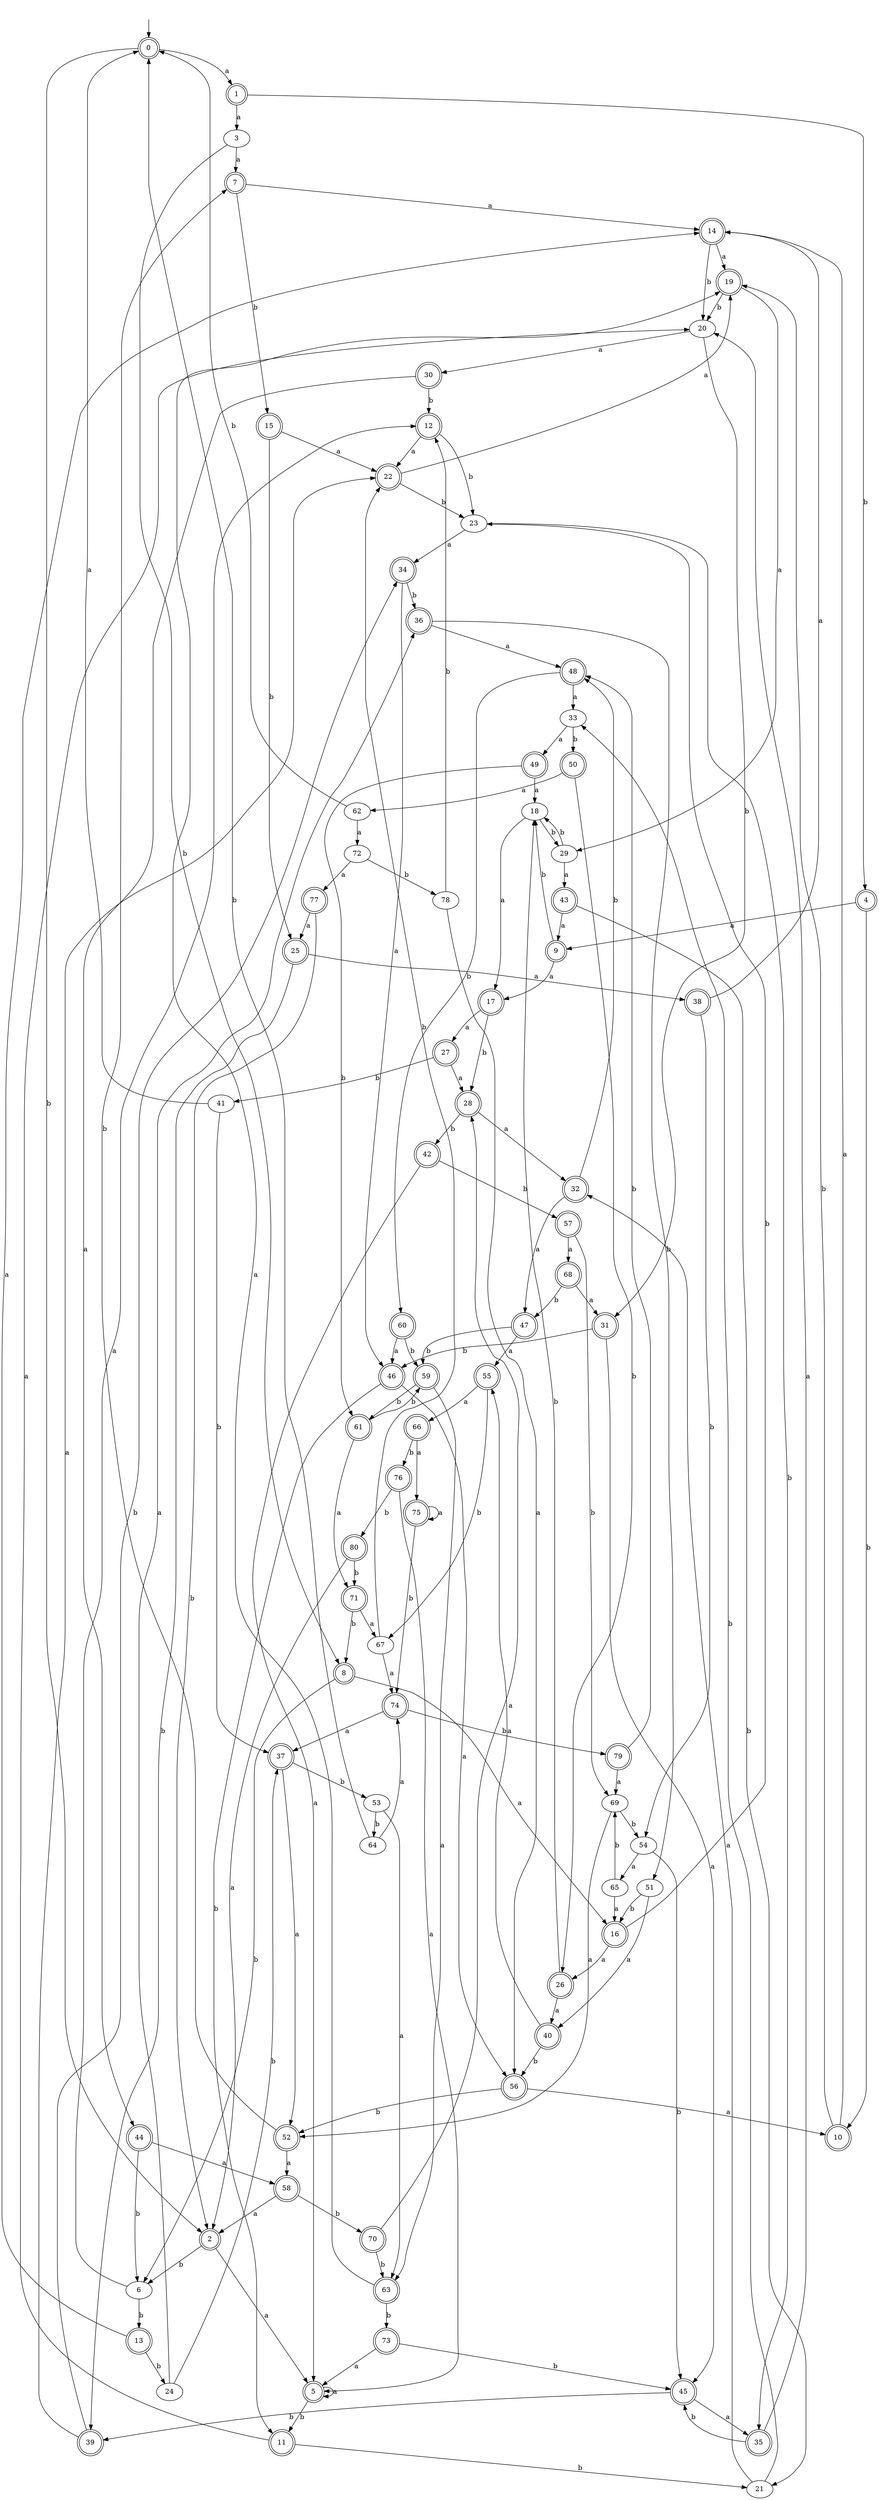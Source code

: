 digraph RandomDFA {
  __start0 [label="", shape=none];
  __start0 -> 0 [label=""];
  0 [shape=circle] [shape=doublecircle]
  0 -> 1 [label="a"]
  0 -> 2 [label="b"]
  1 [shape=doublecircle]
  1 -> 3 [label="a"]
  1 -> 4 [label="b"]
  2 [shape=doublecircle]
  2 -> 5 [label="a"]
  2 -> 6 [label="b"]
  3
  3 -> 7 [label="a"]
  3 -> 8 [label="b"]
  4 [shape=doublecircle]
  4 -> 9 [label="a"]
  4 -> 10 [label="b"]
  5 [shape=doublecircle]
  5 -> 5 [label="a"]
  5 -> 11 [label="b"]
  6
  6 -> 12 [label="a"]
  6 -> 13 [label="b"]
  7 [shape=doublecircle]
  7 -> 14 [label="a"]
  7 -> 15 [label="b"]
  8 [shape=doublecircle]
  8 -> 16 [label="a"]
  8 -> 6 [label="b"]
  9 [shape=doublecircle]
  9 -> 17 [label="a"]
  9 -> 18 [label="b"]
  10 [shape=doublecircle]
  10 -> 14 [label="a"]
  10 -> 19 [label="b"]
  11 [shape=doublecircle]
  11 -> 20 [label="a"]
  11 -> 21 [label="b"]
  12 [shape=doublecircle]
  12 -> 22 [label="a"]
  12 -> 23 [label="b"]
  13 [shape=doublecircle]
  13 -> 14 [label="a"]
  13 -> 24 [label="b"]
  14 [shape=doublecircle]
  14 -> 19 [label="a"]
  14 -> 20 [label="b"]
  15 [shape=doublecircle]
  15 -> 22 [label="a"]
  15 -> 25 [label="b"]
  16 [shape=doublecircle]
  16 -> 26 [label="a"]
  16 -> 23 [label="b"]
  17 [shape=doublecircle]
  17 -> 27 [label="a"]
  17 -> 28 [label="b"]
  18
  18 -> 17 [label="a"]
  18 -> 29 [label="b"]
  19 [shape=doublecircle]
  19 -> 29 [label="a"]
  19 -> 20 [label="b"]
  20
  20 -> 30 [label="a"]
  20 -> 31 [label="b"]
  21
  21 -> 32 [label="a"]
  21 -> 33 [label="b"]
  22 [shape=doublecircle]
  22 -> 19 [label="a"]
  22 -> 23 [label="b"]
  23
  23 -> 34 [label="a"]
  23 -> 35 [label="b"]
  24
  24 -> 36 [label="a"]
  24 -> 37 [label="b"]
  25 [shape=doublecircle]
  25 -> 38 [label="a"]
  25 -> 39 [label="b"]
  26 [shape=doublecircle]
  26 -> 40 [label="a"]
  26 -> 18 [label="b"]
  27 [shape=doublecircle]
  27 -> 28 [label="a"]
  27 -> 41 [label="b"]
  28 [shape=doublecircle]
  28 -> 32 [label="a"]
  28 -> 42 [label="b"]
  29
  29 -> 43 [label="a"]
  29 -> 18 [label="b"]
  30 [shape=doublecircle]
  30 -> 44 [label="a"]
  30 -> 12 [label="b"]
  31 [shape=doublecircle]
  31 -> 45 [label="a"]
  31 -> 46 [label="b"]
  32 [shape=doublecircle]
  32 -> 47 [label="a"]
  32 -> 48 [label="b"]
  33
  33 -> 49 [label="a"]
  33 -> 50 [label="b"]
  34 [shape=doublecircle]
  34 -> 46 [label="a"]
  34 -> 36 [label="b"]
  35 [shape=doublecircle]
  35 -> 20 [label="a"]
  35 -> 45 [label="b"]
  36 [shape=doublecircle]
  36 -> 48 [label="a"]
  36 -> 51 [label="b"]
  37 [shape=doublecircle]
  37 -> 52 [label="a"]
  37 -> 53 [label="b"]
  38 [shape=doublecircle]
  38 -> 14 [label="a"]
  38 -> 54 [label="b"]
  39 [shape=doublecircle]
  39 -> 22 [label="a"]
  39 -> 34 [label="b"]
  40 [shape=doublecircle]
  40 -> 55 [label="a"]
  40 -> 56 [label="b"]
  41
  41 -> 0 [label="a"]
  41 -> 37 [label="b"]
  42 [shape=doublecircle]
  42 -> 5 [label="a"]
  42 -> 57 [label="b"]
  43 [shape=doublecircle]
  43 -> 9 [label="a"]
  43 -> 21 [label="b"]
  44 [shape=doublecircle]
  44 -> 58 [label="a"]
  44 -> 6 [label="b"]
  45 [shape=doublecircle]
  45 -> 35 [label="a"]
  45 -> 39 [label="b"]
  46 [shape=doublecircle]
  46 -> 56 [label="a"]
  46 -> 11 [label="b"]
  47 [shape=doublecircle]
  47 -> 55 [label="a"]
  47 -> 59 [label="b"]
  48 [shape=doublecircle]
  48 -> 33 [label="a"]
  48 -> 60 [label="b"]
  49 [shape=doublecircle]
  49 -> 18 [label="a"]
  49 -> 61 [label="b"]
  50 [shape=doublecircle]
  50 -> 62 [label="a"]
  50 -> 26 [label="b"]
  51
  51 -> 40 [label="a"]
  51 -> 16 [label="b"]
  52 [shape=doublecircle]
  52 -> 58 [label="a"]
  52 -> 7 [label="b"]
  53
  53 -> 63 [label="a"]
  53 -> 64 [label="b"]
  54
  54 -> 65 [label="a"]
  54 -> 45 [label="b"]
  55 [shape=doublecircle]
  55 -> 66 [label="a"]
  55 -> 67 [label="b"]
  56 [shape=doublecircle]
  56 -> 10 [label="a"]
  56 -> 52 [label="b"]
  57 [shape=doublecircle]
  57 -> 68 [label="a"]
  57 -> 69 [label="b"]
  58 [shape=doublecircle]
  58 -> 2 [label="a"]
  58 -> 70 [label="b"]
  59 [shape=doublecircle]
  59 -> 63 [label="a"]
  59 -> 61 [label="b"]
  60 [shape=doublecircle]
  60 -> 46 [label="a"]
  60 -> 59 [label="b"]
  61 [shape=doublecircle]
  61 -> 71 [label="a"]
  61 -> 59 [label="b"]
  62
  62 -> 72 [label="a"]
  62 -> 0 [label="b"]
  63 [shape=doublecircle]
  63 -> 19 [label="a"]
  63 -> 73 [label="b"]
  64
  64 -> 74 [label="a"]
  64 -> 0 [label="b"]
  65
  65 -> 16 [label="a"]
  65 -> 69 [label="b"]
  66 [shape=doublecircle]
  66 -> 75 [label="a"]
  66 -> 76 [label="b"]
  67
  67 -> 74 [label="a"]
  67 -> 22 [label="b"]
  68 [shape=doublecircle]
  68 -> 31 [label="a"]
  68 -> 47 [label="b"]
  69
  69 -> 52 [label="a"]
  69 -> 54 [label="b"]
  70 [shape=doublecircle]
  70 -> 28 [label="a"]
  70 -> 63 [label="b"]
  71 [shape=doublecircle]
  71 -> 67 [label="a"]
  71 -> 8 [label="b"]
  72
  72 -> 77 [label="a"]
  72 -> 78 [label="b"]
  73 [shape=doublecircle]
  73 -> 5 [label="a"]
  73 -> 45 [label="b"]
  74 [shape=doublecircle]
  74 -> 37 [label="a"]
  74 -> 79 [label="b"]
  75 [shape=doublecircle]
  75 -> 75 [label="a"]
  75 -> 74 [label="b"]
  76 [shape=doublecircle]
  76 -> 5 [label="a"]
  76 -> 80 [label="b"]
  77 [shape=doublecircle]
  77 -> 25 [label="a"]
  77 -> 2 [label="b"]
  78
  78 -> 56 [label="a"]
  78 -> 12 [label="b"]
  79 [shape=doublecircle]
  79 -> 69 [label="a"]
  79 -> 48 [label="b"]
  80 [shape=doublecircle]
  80 -> 2 [label="a"]
  80 -> 71 [label="b"]
}
